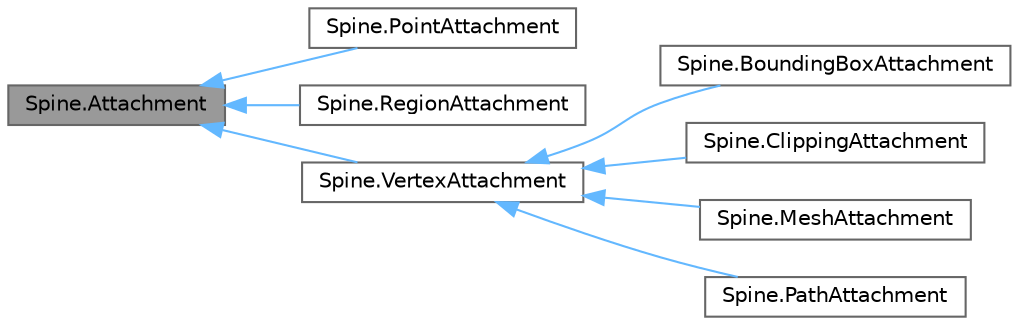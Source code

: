 digraph "Spine.Attachment"
{
 // LATEX_PDF_SIZE
  bgcolor="transparent";
  edge [fontname=Helvetica,fontsize=10,labelfontname=Helvetica,labelfontsize=10];
  node [fontname=Helvetica,fontsize=10,shape=box,height=0.2,width=0.4];
  rankdir="LR";
  Node1 [id="Node000001",label="Spine.Attachment",height=0.2,width=0.4,color="gray40", fillcolor="grey60", style="filled", fontcolor="black",tooltip="The base class for all attachments."];
  Node1 -> Node2 [id="edge1_Node000001_Node000002",dir="back",color="steelblue1",style="solid",tooltip=" "];
  Node2 [id="Node000002",label="Spine.PointAttachment",height=0.2,width=0.4,color="gray40", fillcolor="white", style="filled",URL="$class_spine_1_1_point_attachment.html",tooltip="An attachment which is a single point and a rotation. This can be used to spawn projectiles,..."];
  Node1 -> Node3 [id="edge2_Node000001_Node000003",dir="back",color="steelblue1",style="solid",tooltip=" "];
  Node3 [id="Node000003",label="Spine.RegionAttachment",height=0.2,width=0.4,color="gray40", fillcolor="white", style="filled",URL="$class_spine_1_1_region_attachment.html",tooltip="Attachment that displays a texture region."];
  Node1 -> Node4 [id="edge3_Node000001_Node000004",dir="back",color="steelblue1",style="solid",tooltip=" "];
  Node4 [id="Node000004",label="Spine.VertexAttachment",height=0.2,width=0.4,color="gray40", fillcolor="white", style="filled",URL="$class_spine_1_1_vertex_attachment.html",tooltip=">An attachment with vertices that are transformed by one or more bones and can be deformed by a slot'..."];
  Node4 -> Node5 [id="edge4_Node000004_Node000005",dir="back",color="steelblue1",style="solid",tooltip=" "];
  Node5 [id="Node000005",label="Spine.BoundingBoxAttachment",height=0.2,width=0.4,color="gray40", fillcolor="white", style="filled",URL="$class_spine_1_1_bounding_box_attachment.html",tooltip="Attachment that has a polygon for bounds checking."];
  Node4 -> Node6 [id="edge5_Node000004_Node000006",dir="back",color="steelblue1",style="solid",tooltip=" "];
  Node6 [id="Node000006",label="Spine.ClippingAttachment",height=0.2,width=0.4,color="gray40", fillcolor="white", style="filled",URL="$class_spine_1_1_clipping_attachment.html",tooltip=" "];
  Node4 -> Node7 [id="edge6_Node000004_Node000007",dir="back",color="steelblue1",style="solid",tooltip=" "];
  Node7 [id="Node000007",label="Spine.MeshAttachment",height=0.2,width=0.4,color="gray40", fillcolor="white", style="filled",URL="$class_spine_1_1_mesh_attachment.html",tooltip="Attachment that displays a texture region using a mesh."];
  Node4 -> Node8 [id="edge7_Node000004_Node000008",dir="back",color="steelblue1",style="solid",tooltip=" "];
  Node8 [id="Node000008",label="Spine.PathAttachment",height=0.2,width=0.4,color="gray40", fillcolor="white", style="filled",URL="$class_spine_1_1_path_attachment.html",tooltip=" "];
}
